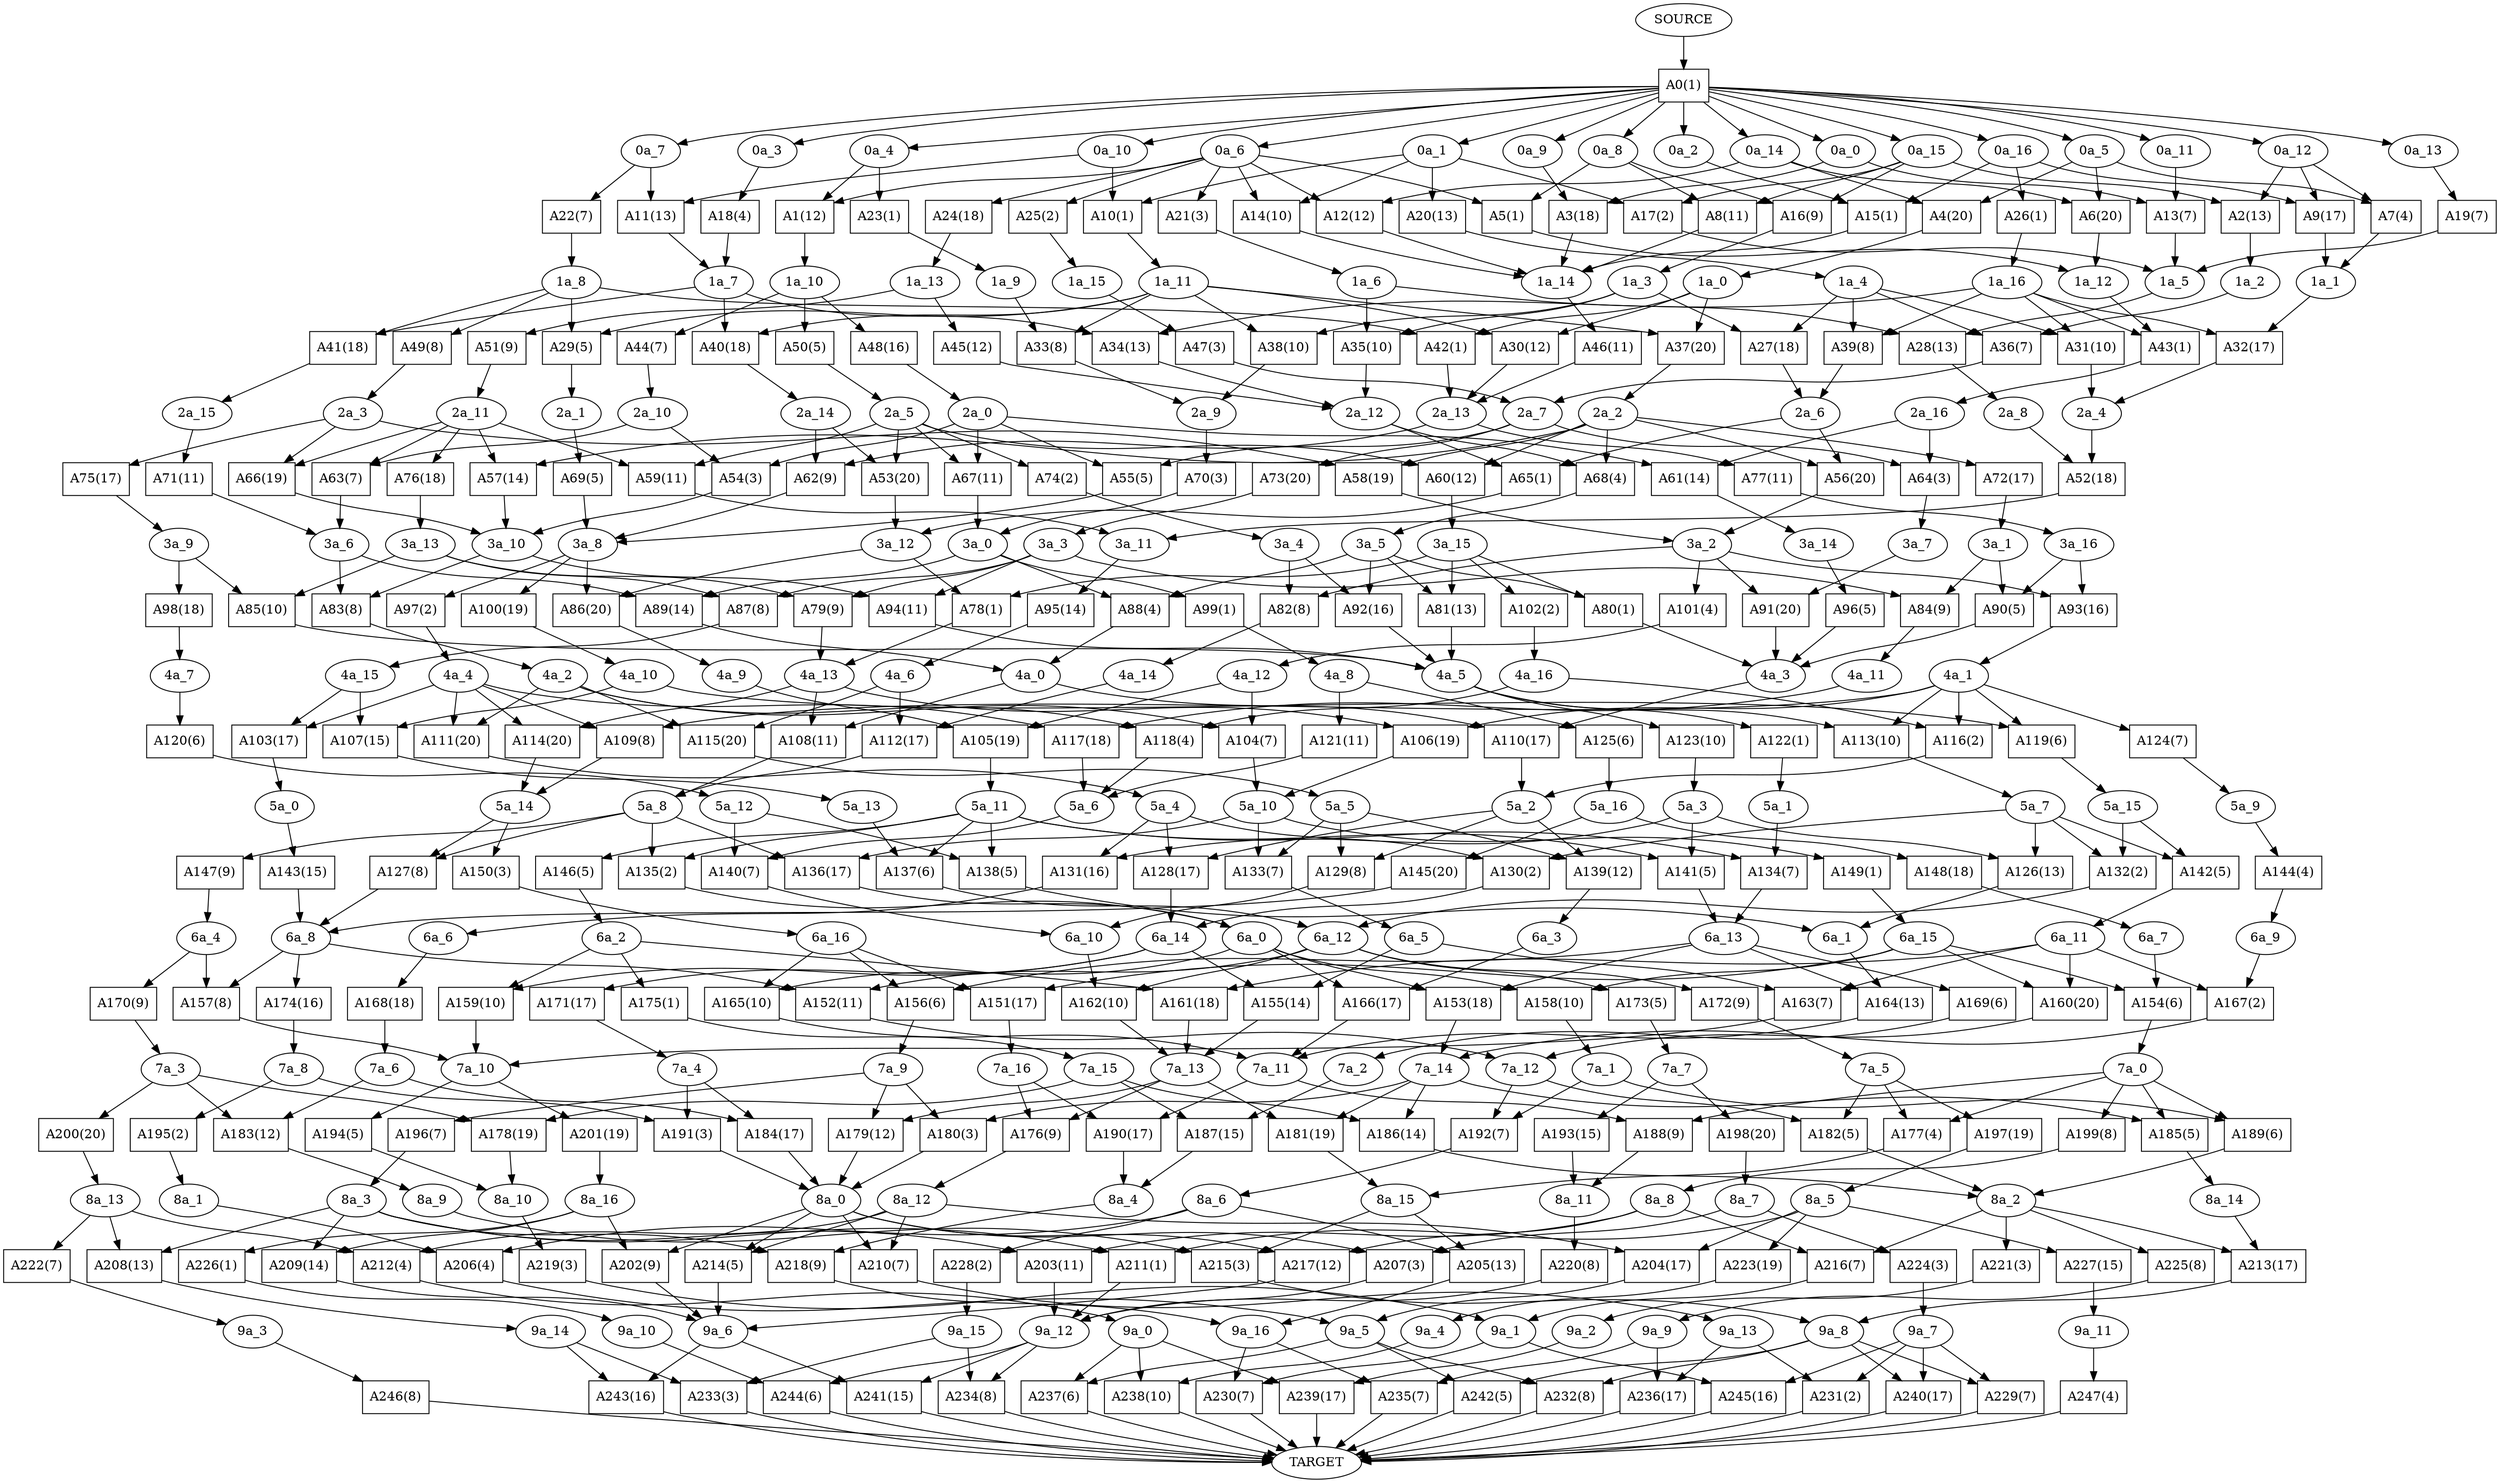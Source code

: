 digraph G { 
A0 [shape=box]; 
node_SOURCE -> A0; 
A0 -> node_0a_0; 
A0 -> node_0a_1; 
A0 -> node_0a_2; 
A0 -> node_0a_3; 
A0 -> node_0a_4; 
A0 -> node_0a_5; 
A0 -> node_0a_6; 
A0 -> node_0a_7; 
A0 -> node_0a_8; 
A0 -> node_0a_9; 
A0 -> node_0a_10; 
A0 -> node_0a_11; 
A0 -> node_0a_12; 
A0 -> node_0a_13; 
A0 -> node_0a_14; 
A0 -> node_0a_15; 
A0 -> node_0a_16; 
A1 [shape=box]; 
node_0a_6 -> A1; 
node_0a_4 -> A1; 
A1 -> node_1a_10; 
A2 [shape=box]; 
node_0a_15 -> A2; 
node_0a_12 -> A2; 
A2 -> node_1a_2; 
A3 [shape=box]; 
node_0a_9 -> A3; 
node_0a_0 -> A3; 
A3 -> node_1a_14; 
A4 [shape=box]; 
node_0a_14 -> A4; 
node_0a_5 -> A4; 
A4 -> node_1a_0; 
A5 [shape=box]; 
node_0a_6 -> A5; 
node_0a_8 -> A5; 
A5 -> node_1a_12; 
A6 [shape=box]; 
node_0a_5 -> A6; 
node_0a_14 -> A6; 
A6 -> node_1a_12; 
A7 [shape=box]; 
node_0a_12 -> A7; 
node_0a_5 -> A7; 
A7 -> node_1a_1; 
A8 [shape=box]; 
node_0a_15 -> A8; 
node_0a_8 -> A8; 
A8 -> node_1a_14; 
A9 [shape=box]; 
node_0a_16 -> A9; 
node_0a_12 -> A9; 
A9 -> node_1a_1; 
A10 [shape=box]; 
node_0a_1 -> A10; 
node_0a_10 -> A10; 
A10 -> node_1a_11; 
A11 [shape=box]; 
node_0a_10 -> A11; 
node_0a_7 -> A11; 
A11 -> node_1a_7; 
A12 [shape=box]; 
node_0a_6 -> A12; 
node_0a_14 -> A12; 
A12 -> node_1a_14; 
A13 [shape=box]; 
node_0a_11 -> A13; 
node_0a_0 -> A13; 
A13 -> node_1a_5; 
A14 [shape=box]; 
node_0a_6 -> A14; 
node_0a_1 -> A14; 
A14 -> node_1a_14; 
A15 [shape=box]; 
node_0a_16 -> A15; 
node_0a_2 -> A15; 
A15 -> node_1a_14; 
A16 [shape=box]; 
node_0a_15 -> A16; 
node_0a_8 -> A16; 
A16 -> node_1a_3; 
A17 [shape=box]; 
node_0a_15 -> A17; 
node_0a_1 -> A17; 
A17 -> node_1a_5; 
A18 [shape=box]; 
node_0a_3 -> A18; 
A18 -> node_1a_7; 
A19 [shape=box]; 
node_0a_13 -> A19; 
A19 -> node_1a_5; 
A20 [shape=box]; 
node_0a_1 -> A20; 
A20 -> node_1a_4; 
A21 [shape=box]; 
node_0a_6 -> A21; 
A21 -> node_1a_6; 
A22 [shape=box]; 
node_0a_7 -> A22; 
A22 -> node_1a_8; 
A23 [shape=box]; 
node_0a_4 -> A23; 
A23 -> node_1a_9; 
A24 [shape=box]; 
node_0a_6 -> A24; 
A24 -> node_1a_13; 
A25 [shape=box]; 
node_0a_6 -> A25; 
A25 -> node_1a_15; 
A26 [shape=box]; 
node_0a_16 -> A26; 
A26 -> node_1a_16; 
A27 [shape=box]; 
node_1a_3 -> A27; 
node_1a_4 -> A27; 
A27 -> node_2a_6; 
A28 [shape=box]; 
node_1a_5 -> A28; 
node_1a_6 -> A28; 
A28 -> node_2a_8; 
A29 [shape=box]; 
node_1a_8 -> A29; 
node_1a_11 -> A29; 
A29 -> node_2a_1; 
A30 [shape=box]; 
node_1a_11 -> A30; 
node_1a_0 -> A30; 
A30 -> node_2a_13; 
A31 [shape=box]; 
node_1a_4 -> A31; 
node_1a_16 -> A31; 
A31 -> node_2a_4; 
A32 [shape=box]; 
node_1a_16 -> A32; 
node_1a_1 -> A32; 
A32 -> node_2a_4; 
A33 [shape=box]; 
node_1a_9 -> A33; 
node_1a_11 -> A33; 
A33 -> node_2a_9; 
A34 [shape=box]; 
node_1a_16 -> A34; 
node_1a_7 -> A34; 
A34 -> node_2a_12; 
A35 [shape=box]; 
node_1a_6 -> A35; 
node_1a_3 -> A35; 
A35 -> node_2a_12; 
A36 [shape=box]; 
node_1a_4 -> A36; 
node_1a_2 -> A36; 
A36 -> node_2a_7; 
A37 [shape=box]; 
node_1a_0 -> A37; 
node_1a_11 -> A37; 
A37 -> node_2a_2; 
A38 [shape=box]; 
node_1a_3 -> A38; 
node_1a_11 -> A38; 
A38 -> node_2a_9; 
A39 [shape=box]; 
node_1a_16 -> A39; 
node_1a_4 -> A39; 
A39 -> node_2a_6; 
A40 [shape=box]; 
node_1a_11 -> A40; 
node_1a_7 -> A40; 
A40 -> node_2a_14; 
A41 [shape=box]; 
node_1a_7 -> A41; 
node_1a_8 -> A41; 
A41 -> node_2a_15; 
A42 [shape=box]; 
node_1a_0 -> A42; 
node_1a_8 -> A42; 
A42 -> node_2a_13; 
A43 [shape=box]; 
node_1a_12 -> A43; 
node_1a_16 -> A43; 
A43 -> node_2a_16; 
A44 [shape=box]; 
node_1a_10 -> A44; 
A44 -> node_2a_10; 
A45 [shape=box]; 
node_1a_13 -> A45; 
A45 -> node_2a_12; 
A46 [shape=box]; 
node_1a_14 -> A46; 
A46 -> node_2a_13; 
A47 [shape=box]; 
node_1a_15 -> A47; 
A47 -> node_2a_7; 
A48 [shape=box]; 
node_1a_10 -> A48; 
A48 -> node_2a_0; 
A49 [shape=box]; 
node_1a_8 -> A49; 
A49 -> node_2a_3; 
A50 [shape=box]; 
node_1a_10 -> A50; 
A50 -> node_2a_5; 
A51 [shape=box]; 
node_1a_13 -> A51; 
A51 -> node_2a_11; 
A52 [shape=box]; 
node_2a_8 -> A52; 
node_2a_4 -> A52; 
A52 -> node_3a_11; 
A53 [shape=box]; 
node_2a_14 -> A53; 
node_2a_5 -> A53; 
A53 -> node_3a_12; 
A54 [shape=box]; 
node_2a_10 -> A54; 
node_2a_0 -> A54; 
A54 -> node_3a_10; 
A55 [shape=box]; 
node_2a_0 -> A55; 
node_2a_7 -> A55; 
A55 -> node_3a_8; 
A56 [shape=box]; 
node_2a_6 -> A56; 
node_2a_2 -> A56; 
A56 -> node_3a_2; 
A57 [shape=box]; 
node_2a_2 -> A57; 
node_2a_11 -> A57; 
A57 -> node_3a_10; 
A58 [shape=box]; 
node_2a_3 -> A58; 
node_2a_2 -> A58; 
A58 -> node_3a_2; 
A59 [shape=box]; 
node_2a_5 -> A59; 
node_2a_11 -> A59; 
A59 -> node_3a_11; 
A60 [shape=box]; 
node_2a_5 -> A60; 
node_2a_2 -> A60; 
A60 -> node_3a_15; 
A61 [shape=box]; 
node_2a_0 -> A61; 
node_2a_16 -> A61; 
A61 -> node_3a_14; 
A62 [shape=box]; 
node_2a_13 -> A62; 
node_2a_14 -> A62; 
A62 -> node_3a_8; 
A63 [shape=box]; 
node_2a_11 -> A63; 
node_2a_10 -> A63; 
A63 -> node_3a_6; 
A64 [shape=box]; 
node_2a_16 -> A64; 
node_2a_7 -> A64; 
A64 -> node_3a_7; 
A65 [shape=box]; 
node_2a_12 -> A65; 
node_2a_6 -> A65; 
A65 -> node_3a_12; 
A66 [shape=box]; 
node_2a_3 -> A66; 
node_2a_11 -> A66; 
A66 -> node_3a_10; 
A67 [shape=box]; 
node_2a_5 -> A67; 
node_2a_0 -> A67; 
A67 -> node_3a_0; 
A68 [shape=box]; 
node_2a_2 -> A68; 
node_2a_12 -> A68; 
A68 -> node_3a_5; 
A69 [shape=box]; 
node_2a_1 -> A69; 
A69 -> node_3a_8; 
A70 [shape=box]; 
node_2a_9 -> A70; 
A70 -> node_3a_0; 
A71 [shape=box]; 
node_2a_15 -> A71; 
A71 -> node_3a_6; 
A72 [shape=box]; 
node_2a_2 -> A72; 
A72 -> node_3a_1; 
A73 [shape=box]; 
node_2a_7 -> A73; 
A73 -> node_3a_3; 
A74 [shape=box]; 
node_2a_5 -> A74; 
A74 -> node_3a_4; 
A75 [shape=box]; 
node_2a_3 -> A75; 
A75 -> node_3a_9; 
A76 [shape=box]; 
node_2a_11 -> A76; 
A76 -> node_3a_13; 
A77 [shape=box]; 
node_2a_13 -> A77; 
A77 -> node_3a_16; 
A78 [shape=box]; 
node_3a_12 -> A78; 
node_3a_15 -> A78; 
A78 -> node_4a_13; 
A79 [shape=box]; 
node_3a_3 -> A79; 
node_3a_13 -> A79; 
A79 -> node_4a_13; 
A80 [shape=box]; 
node_3a_5 -> A80; 
node_3a_15 -> A80; 
A80 -> node_4a_3; 
A81 [shape=box]; 
node_3a_5 -> A81; 
node_3a_15 -> A81; 
A81 -> node_4a_5; 
A82 [shape=box]; 
node_3a_4 -> A82; 
node_3a_2 -> A82; 
A82 -> node_4a_14; 
A83 [shape=box]; 
node_3a_6 -> A83; 
node_3a_10 -> A83; 
A83 -> node_4a_2; 
A84 [shape=box]; 
node_3a_3 -> A84; 
node_3a_1 -> A84; 
A84 -> node_4a_11; 
A85 [shape=box]; 
node_3a_9 -> A85; 
node_3a_13 -> A85; 
A85 -> node_4a_5; 
A86 [shape=box]; 
node_3a_8 -> A86; 
node_3a_12 -> A86; 
A86 -> node_4a_9; 
A87 [shape=box]; 
node_3a_3 -> A87; 
node_3a_13 -> A87; 
A87 -> node_4a_15; 
A88 [shape=box]; 
node_3a_5 -> A88; 
node_3a_0 -> A88; 
A88 -> node_4a_0; 
A89 [shape=box]; 
node_3a_0 -> A89; 
node_3a_6 -> A89; 
A89 -> node_4a_0; 
A90 [shape=box]; 
node_3a_16 -> A90; 
node_3a_1 -> A90; 
A90 -> node_4a_3; 
A91 [shape=box]; 
node_3a_7 -> A91; 
node_3a_2 -> A91; 
A91 -> node_4a_3; 
A92 [shape=box]; 
node_3a_4 -> A92; 
node_3a_5 -> A92; 
A92 -> node_4a_5; 
A93 [shape=box]; 
node_3a_2 -> A93; 
node_3a_16 -> A93; 
A93 -> node_4a_1; 
A94 [shape=box]; 
node_3a_10 -> A94; 
node_3a_3 -> A94; 
A94 -> node_4a_5; 
A95 [shape=box]; 
node_3a_11 -> A95; 
A95 -> node_4a_6; 
A96 [shape=box]; 
node_3a_14 -> A96; 
A96 -> node_4a_3; 
A97 [shape=box]; 
node_3a_8 -> A97; 
A97 -> node_4a_4; 
A98 [shape=box]; 
node_3a_9 -> A98; 
A98 -> node_4a_7; 
A99 [shape=box]; 
node_3a_0 -> A99; 
A99 -> node_4a_8; 
A100 [shape=box]; 
node_3a_8 -> A100; 
A100 -> node_4a_10; 
A101 [shape=box]; 
node_3a_2 -> A101; 
A101 -> node_4a_12; 
A102 [shape=box]; 
node_3a_15 -> A102; 
A102 -> node_4a_16; 
A103 [shape=box]; 
node_4a_15 -> A103; 
node_4a_4 -> A103; 
A103 -> node_5a_0; 
A104 [shape=box]; 
node_4a_2 -> A104; 
node_4a_12 -> A104; 
A104 -> node_5a_10; 
A105 [shape=box]; 
node_4a_12 -> A105; 
node_4a_9 -> A105; 
A105 -> node_5a_11; 
A106 [shape=box]; 
node_4a_1 -> A106; 
node_4a_13 -> A106; 
A106 -> node_5a_10; 
A107 [shape=box]; 
node_4a_15 -> A107; 
node_4a_10 -> A107; 
A107 -> node_5a_13; 
A108 [shape=box]; 
node_4a_0 -> A108; 
node_4a_13 -> A108; 
A108 -> node_5a_8; 
A109 [shape=box]; 
node_4a_1 -> A109; 
node_4a_4 -> A109; 
A109 -> node_5a_14; 
A110 [shape=box]; 
node_4a_3 -> A110; 
node_4a_0 -> A110; 
A110 -> node_5a_2; 
A111 [shape=box]; 
node_4a_2 -> A111; 
node_4a_4 -> A111; 
A111 -> node_5a_4; 
A112 [shape=box]; 
node_4a_6 -> A112; 
node_4a_14 -> A112; 
A112 -> node_5a_8; 
A113 [shape=box]; 
node_4a_5 -> A113; 
node_4a_1 -> A113; 
A113 -> node_5a_7; 
A114 [shape=box]; 
node_4a_4 -> A114; 
node_4a_13 -> A114; 
A114 -> node_5a_14; 
A115 [shape=box]; 
node_4a_2 -> A115; 
node_4a_6 -> A115; 
A115 -> node_5a_5; 
A116 [shape=box]; 
node_4a_16 -> A116; 
node_4a_1 -> A116; 
A116 -> node_5a_2; 
A117 [shape=box]; 
node_4a_11 -> A117; 
node_4a_4 -> A117; 
A117 -> node_5a_6; 
A118 [shape=box]; 
node_4a_2 -> A118; 
node_4a_16 -> A118; 
A118 -> node_5a_6; 
A119 [shape=box]; 
node_4a_1 -> A119; 
node_4a_10 -> A119; 
A119 -> node_5a_15; 
A120 [shape=box]; 
node_4a_7 -> A120; 
A120 -> node_5a_12; 
A121 [shape=box]; 
node_4a_8 -> A121; 
A121 -> node_5a_6; 
A122 [shape=box]; 
node_4a_5 -> A122; 
A122 -> node_5a_1; 
A123 [shape=box]; 
node_4a_5 -> A123; 
A123 -> node_5a_3; 
A124 [shape=box]; 
node_4a_1 -> A124; 
A124 -> node_5a_9; 
A125 [shape=box]; 
node_4a_8 -> A125; 
A125 -> node_5a_16; 
A126 [shape=box]; 
node_5a_7 -> A126; 
node_5a_3 -> A126; 
A126 -> node_6a_1; 
A127 [shape=box]; 
node_5a_8 -> A127; 
node_5a_14 -> A127; 
A127 -> node_6a_8; 
A128 [shape=box]; 
node_5a_4 -> A128; 
node_5a_2 -> A128; 
A128 -> node_6a_14; 
A129 [shape=box]; 
node_5a_5 -> A129; 
node_5a_2 -> A129; 
A129 -> node_6a_10; 
A130 [shape=box]; 
node_5a_4 -> A130; 
node_5a_7 -> A130; 
A130 -> node_6a_14; 
A131 [shape=box]; 
node_5a_4 -> A131; 
node_5a_3 -> A131; 
A131 -> node_6a_6; 
A132 [shape=box]; 
node_5a_7 -> A132; 
node_5a_15 -> A132; 
A132 -> node_6a_12; 
A133 [shape=box]; 
node_5a_10 -> A133; 
node_5a_5 -> A133; 
A133 -> node_6a_5; 
A134 [shape=box]; 
node_5a_11 -> A134; 
node_5a_1 -> A134; 
A134 -> node_6a_13; 
A135 [shape=box]; 
node_5a_8 -> A135; 
node_5a_11 -> A135; 
A135 -> node_6a_0; 
A136 [shape=box]; 
node_5a_8 -> A136; 
node_5a_10 -> A136; 
A136 -> node_6a_0; 
A137 [shape=box]; 
node_5a_13 -> A137; 
node_5a_11 -> A137; 
A137 -> node_6a_12; 
A138 [shape=box]; 
node_5a_11 -> A138; 
node_5a_12 -> A138; 
A138 -> node_6a_1; 
A139 [shape=box]; 
node_5a_5 -> A139; 
node_5a_2 -> A139; 
A139 -> node_6a_3; 
A140 [shape=box]; 
node_5a_6 -> A140; 
node_5a_12 -> A140; 
A140 -> node_6a_10; 
A141 [shape=box]; 
node_5a_3 -> A141; 
node_5a_11 -> A141; 
A141 -> node_6a_13; 
A142 [shape=box]; 
node_5a_15 -> A142; 
node_5a_7 -> A142; 
A142 -> node_6a_11; 
A143 [shape=box]; 
node_5a_0 -> A143; 
A143 -> node_6a_8; 
A144 [shape=box]; 
node_5a_9 -> A144; 
A144 -> node_6a_9; 
A145 [shape=box]; 
node_5a_16 -> A145; 
A145 -> node_6a_8; 
A146 [shape=box]; 
node_5a_11 -> A146; 
A146 -> node_6a_2; 
A147 [shape=box]; 
node_5a_8 -> A147; 
A147 -> node_6a_4; 
A148 [shape=box]; 
node_5a_16 -> A148; 
A148 -> node_6a_7; 
A149 [shape=box]; 
node_5a_10 -> A149; 
A149 -> node_6a_15; 
A150 [shape=box]; 
node_5a_14 -> A150; 
A150 -> node_6a_16; 
A151 [shape=box]; 
node_6a_15 -> A151; 
node_6a_16 -> A151; 
A151 -> node_7a_16; 
A152 [shape=box]; 
node_6a_8 -> A152; 
node_6a_12 -> A152; 
A152 -> node_7a_12; 
A153 [shape=box]; 
node_6a_13 -> A153; 
node_6a_0 -> A153; 
A153 -> node_7a_14; 
A154 [shape=box]; 
node_6a_7 -> A154; 
node_6a_15 -> A154; 
A154 -> node_7a_0; 
A155 [shape=box]; 
node_6a_14 -> A155; 
node_6a_5 -> A155; 
A155 -> node_7a_13; 
A156 [shape=box]; 
node_6a_16 -> A156; 
node_6a_13 -> A156; 
A156 -> node_7a_9; 
A157 [shape=box]; 
node_6a_4 -> A157; 
node_6a_8 -> A157; 
A157 -> node_7a_10; 
A158 [shape=box]; 
node_6a_15 -> A158; 
node_6a_0 -> A158; 
A158 -> node_7a_1; 
A159 [shape=box]; 
node_6a_14 -> A159; 
node_6a_2 -> A159; 
A159 -> node_7a_10; 
A160 [shape=box]; 
node_6a_15 -> A160; 
node_6a_11 -> A160; 
A160 -> node_7a_12; 
A161 [shape=box]; 
node_6a_2 -> A161; 
node_6a_11 -> A161; 
A161 -> node_7a_13; 
A162 [shape=box]; 
node_6a_12 -> A162; 
node_6a_10 -> A162; 
A162 -> node_7a_13; 
A163 [shape=box]; 
node_6a_5 -> A163; 
node_6a_11 -> A163; 
A163 -> node_7a_10; 
A164 [shape=box]; 
node_6a_13 -> A164; 
node_6a_1 -> A164; 
A164 -> node_7a_11; 
A165 [shape=box]; 
node_6a_16 -> A165; 
node_6a_0 -> A165; 
A165 -> node_7a_11; 
A166 [shape=box]; 
node_6a_3 -> A166; 
node_6a_0 -> A166; 
A166 -> node_7a_11; 
A167 [shape=box]; 
node_6a_9 -> A167; 
node_6a_11 -> A167; 
A167 -> node_7a_14; 
A168 [shape=box]; 
node_6a_6 -> A168; 
A168 -> node_7a_6; 
A169 [shape=box]; 
node_6a_13 -> A169; 
A169 -> node_7a_2; 
A170 [shape=box]; 
node_6a_4 -> A170; 
A170 -> node_7a_3; 
A171 [shape=box]; 
node_6a_14 -> A171; 
A171 -> node_7a_4; 
A172 [shape=box]; 
node_6a_12 -> A172; 
A172 -> node_7a_5; 
A173 [shape=box]; 
node_6a_12 -> A173; 
A173 -> node_7a_7; 
A174 [shape=box]; 
node_6a_8 -> A174; 
A174 -> node_7a_8; 
A175 [shape=box]; 
node_6a_2 -> A175; 
A175 -> node_7a_15; 
A176 [shape=box]; 
node_7a_13 -> A176; 
node_7a_16 -> A176; 
A176 -> node_8a_12; 
A177 [shape=box]; 
node_7a_5 -> A177; 
node_7a_0 -> A177; 
A177 -> node_8a_15; 
A178 [shape=box]; 
node_7a_15 -> A178; 
node_7a_3 -> A178; 
A178 -> node_8a_10; 
A179 [shape=box]; 
node_7a_9 -> A179; 
node_7a_13 -> A179; 
A179 -> node_8a_0; 
A180 [shape=box]; 
node_7a_14 -> A180; 
node_7a_9 -> A180; 
A180 -> node_8a_0; 
A181 [shape=box]; 
node_7a_14 -> A181; 
node_7a_13 -> A181; 
A181 -> node_8a_15; 
A182 [shape=box]; 
node_7a_5 -> A182; 
node_7a_12 -> A182; 
A182 -> node_8a_2; 
A183 [shape=box]; 
node_7a_6 -> A183; 
node_7a_3 -> A183; 
A183 -> node_8a_9; 
A184 [shape=box]; 
node_7a_4 -> A184; 
node_7a_6 -> A184; 
A184 -> node_8a_0; 
A185 [shape=box]; 
node_7a_14 -> A185; 
node_7a_0 -> A185; 
A185 -> node_8a_14; 
A186 [shape=box]; 
node_7a_14 -> A186; 
node_7a_15 -> A186; 
A186 -> node_8a_2; 
A187 [shape=box]; 
node_7a_2 -> A187; 
node_7a_15 -> A187; 
A187 -> node_8a_4; 
A188 [shape=box]; 
node_7a_0 -> A188; 
node_7a_11 -> A188; 
A188 -> node_8a_11; 
A189 [shape=box]; 
node_7a_1 -> A189; 
node_7a_0 -> A189; 
A189 -> node_8a_2; 
A190 [shape=box]; 
node_7a_11 -> A190; 
node_7a_16 -> A190; 
A190 -> node_8a_4; 
A191 [shape=box]; 
node_7a_4 -> A191; 
node_7a_8 -> A191; 
A191 -> node_8a_0; 
A192 [shape=box]; 
node_7a_1 -> A192; 
node_7a_12 -> A192; 
A192 -> node_8a_6; 
A193 [shape=box]; 
node_7a_7 -> A193; 
A193 -> node_8a_11; 
A194 [shape=box]; 
node_7a_10 -> A194; 
A194 -> node_8a_10; 
A195 [shape=box]; 
node_7a_8 -> A195; 
A195 -> node_8a_1; 
A196 [shape=box]; 
node_7a_9 -> A196; 
A196 -> node_8a_3; 
A197 [shape=box]; 
node_7a_5 -> A197; 
A197 -> node_8a_5; 
A198 [shape=box]; 
node_7a_7 -> A198; 
A198 -> node_8a_7; 
A199 [shape=box]; 
node_7a_0 -> A199; 
A199 -> node_8a_8; 
A200 [shape=box]; 
node_7a_3 -> A200; 
A200 -> node_8a_13; 
A201 [shape=box]; 
node_7a_10 -> A201; 
A201 -> node_8a_16; 
A202 [shape=box]; 
node_8a_16 -> A202; 
node_8a_0 -> A202; 
A202 -> node_9a_6; 
A203 [shape=box]; 
node_8a_3 -> A203; 
node_8a_8 -> A203; 
A203 -> node_9a_12; 
A204 [shape=box]; 
node_8a_5 -> A204; 
node_8a_12 -> A204; 
A204 -> node_9a_5; 
A205 [shape=box]; 
node_8a_6 -> A205; 
node_8a_15 -> A205; 
A205 -> node_9a_16; 
A206 [shape=box]; 
node_8a_1 -> A206; 
node_8a_6 -> A206; 
A206 -> node_9a_5; 
A207 [shape=box]; 
node_8a_7 -> A207; 
node_8a_0 -> A207; 
A207 -> node_9a_12; 
A208 [shape=box]; 
node_8a_13 -> A208; 
node_8a_3 -> A208; 
A208 -> node_9a_14; 
A209 [shape=box]; 
node_8a_16 -> A209; 
node_8a_3 -> A209; 
A209 -> node_9a_6; 
A210 [shape=box]; 
node_8a_12 -> A210; 
node_8a_0 -> A210; 
A210 -> node_9a_13; 
A211 [shape=box]; 
node_8a_5 -> A211; 
node_8a_3 -> A211; 
A211 -> node_9a_12; 
A212 [shape=box]; 
node_8a_13 -> A212; 
node_8a_12 -> A212; 
A212 -> node_9a_0; 
A213 [shape=box]; 
node_8a_14 -> A213; 
node_8a_2 -> A213; 
A213 -> node_9a_8; 
A214 [shape=box]; 
node_8a_12 -> A214; 
node_8a_0 -> A214; 
A214 -> node_9a_6; 
A215 [shape=box]; 
node_8a_9 -> A215; 
node_8a_15 -> A215; 
A215 -> node_9a_8; 
A216 [shape=box]; 
node_8a_2 -> A216; 
node_8a_8 -> A216; 
A216 -> node_9a_1; 
A217 [shape=box]; 
node_8a_0 -> A217; 
node_8a_8 -> A217; 
A217 -> node_9a_6; 
A218 [shape=box]; 
node_8a_3 -> A218; 
node_8a_4 -> A218; 
A218 -> node_9a_16; 
A219 [shape=box]; 
node_8a_10 -> A219; 
A219 -> node_9a_1; 
A220 [shape=box]; 
node_8a_11 -> A220; 
A220 -> node_9a_12; 
A221 [shape=box]; 
node_8a_2 -> A221; 
A221 -> node_9a_2; 
A222 [shape=box]; 
node_8a_13 -> A222; 
A222 -> node_9a_3; 
A223 [shape=box]; 
node_8a_5 -> A223; 
A223 -> node_9a_4; 
A224 [shape=box]; 
node_8a_7 -> A224; 
A224 -> node_9a_7; 
A225 [shape=box]; 
node_8a_2 -> A225; 
A225 -> node_9a_9; 
A226 [shape=box]; 
node_8a_16 -> A226; 
A226 -> node_9a_10; 
A227 [shape=box]; 
node_8a_5 -> A227; 
A227 -> node_9a_11; 
A228 [shape=box]; 
node_8a_6 -> A228; 
A228 -> node_9a_15; 
A229 [shape=box]; 
node_9a_7 -> A229; 
node_9a_8 -> A229; 
A229 -> node_TARGET; 
A230 [shape=box]; 
node_9a_1 -> A230; 
node_9a_16 -> A230; 
A230 -> node_TARGET; 
A231 [shape=box]; 
node_9a_13 -> A231; 
node_9a_7 -> A231; 
A231 -> node_TARGET; 
A232 [shape=box]; 
node_9a_5 -> A232; 
node_9a_8 -> A232; 
A232 -> node_TARGET; 
A233 [shape=box]; 
node_9a_15 -> A233; 
node_9a_14 -> A233; 
A233 -> node_TARGET; 
A234 [shape=box]; 
node_9a_12 -> A234; 
node_9a_15 -> A234; 
A234 -> node_TARGET; 
A235 [shape=box]; 
node_9a_16 -> A235; 
node_9a_9 -> A235; 
A235 -> node_TARGET; 
A236 [shape=box]; 
node_9a_13 -> A236; 
node_9a_9 -> A236; 
A236 -> node_TARGET; 
A237 [shape=box]; 
node_9a_0 -> A237; 
node_9a_5 -> A237; 
A237 -> node_TARGET; 
A238 [shape=box]; 
node_9a_4 -> A238; 
node_9a_0 -> A238; 
A238 -> node_TARGET; 
A239 [shape=box]; 
node_9a_0 -> A239; 
node_9a_2 -> A239; 
A239 -> node_TARGET; 
A240 [shape=box]; 
node_9a_8 -> A240; 
node_9a_7 -> A240; 
A240 -> node_TARGET; 
A241 [shape=box]; 
node_9a_6 -> A241; 
node_9a_12 -> A241; 
A241 -> node_TARGET; 
A242 [shape=box]; 
node_9a_8 -> A242; 
node_9a_5 -> A242; 
A242 -> node_TARGET; 
A243 [shape=box]; 
node_9a_14 -> A243; 
node_9a_6 -> A243; 
A243 -> node_TARGET; 
A244 [shape=box]; 
node_9a_12 -> A244; 
node_9a_10 -> A244; 
A244 -> node_TARGET; 
A245 [shape=box]; 
node_9a_1 -> A245; 
node_9a_7 -> A245; 
A245 -> node_TARGET; 
A246 [shape=box]; 
node_9a_3 -> A246; 
A246 -> node_TARGET; 
A247 [shape=box]; 
node_9a_11 -> A247; 
A247 -> node_TARGET; 
A0 [label="A0(1)"]; 
 A1 [label="A1(12)"]; 
 A2 [label="A2(13)"]; 
 A3 [label="A3(18)"]; 
 A4 [label="A4(20)"]; 
 A5 [label="A5(1)"]; 
 A6 [label="A6(20)"]; 
 A7 [label="A7(4)"]; 
 A8 [label="A8(11)"]; 
 A9 [label="A9(17)"]; 
 A10 [label="A10(1)"]; 
 A11 [label="A11(13)"]; 
 A12 [label="A12(12)"]; 
 A13 [label="A13(7)"]; 
 A14 [label="A14(10)"]; 
 A15 [label="A15(1)"]; 
 A16 [label="A16(9)"]; 
 A17 [label="A17(2)"]; 
 A18 [label="A18(4)"]; 
 A19 [label="A19(7)"]; 
 A20 [label="A20(13)"]; 
 A21 [label="A21(3)"]; 
 A22 [label="A22(7)"]; 
 A23 [label="A23(1)"]; 
 A24 [label="A24(18)"]; 
 A25 [label="A25(2)"]; 
 A26 [label="A26(1)"]; 
 A27 [label="A27(18)"]; 
 A28 [label="A28(13)"]; 
 A29 [label="A29(5)"]; 
 A30 [label="A30(12)"]; 
 A31 [label="A31(10)"]; 
 A32 [label="A32(17)"]; 
 A33 [label="A33(8)"]; 
 A34 [label="A34(13)"]; 
 A35 [label="A35(10)"]; 
 A36 [label="A36(7)"]; 
 A37 [label="A37(20)"]; 
 A38 [label="A38(10)"]; 
 A39 [label="A39(8)"]; 
 A40 [label="A40(18)"]; 
 A41 [label="A41(18)"]; 
 A42 [label="A42(1)"]; 
 A43 [label="A43(1)"]; 
 A44 [label="A44(7)"]; 
 A45 [label="A45(12)"]; 
 A46 [label="A46(11)"]; 
 A47 [label="A47(3)"]; 
 A48 [label="A48(16)"]; 
 A49 [label="A49(8)"]; 
 A50 [label="A50(5)"]; 
 A51 [label="A51(9)"]; 
 A52 [label="A52(18)"]; 
 A53 [label="A53(20)"]; 
 A54 [label="A54(3)"]; 
 A55 [label="A55(5)"]; 
 A56 [label="A56(20)"]; 
 A57 [label="A57(14)"]; 
 A58 [label="A58(19)"]; 
 A59 [label="A59(11)"]; 
 A60 [label="A60(12)"]; 
 A61 [label="A61(14)"]; 
 A62 [label="A62(9)"]; 
 A63 [label="A63(7)"]; 
 A64 [label="A64(3)"]; 
 A65 [label="A65(1)"]; 
 A66 [label="A66(19)"]; 
 A67 [label="A67(11)"]; 
 A68 [label="A68(4)"]; 
 A69 [label="A69(5)"]; 
 A70 [label="A70(3)"]; 
 A71 [label="A71(11)"]; 
 A72 [label="A72(17)"]; 
 A73 [label="A73(20)"]; 
 A74 [label="A74(2)"]; 
 A75 [label="A75(17)"]; 
 A76 [label="A76(18)"]; 
 A77 [label="A77(11)"]; 
 A78 [label="A78(1)"]; 
 A79 [label="A79(9)"]; 
 A80 [label="A80(1)"]; 
 A81 [label="A81(13)"]; 
 A82 [label="A82(8)"]; 
 A83 [label="A83(8)"]; 
 A84 [label="A84(9)"]; 
 A85 [label="A85(10)"]; 
 A86 [label="A86(20)"]; 
 A87 [label="A87(8)"]; 
 A88 [label="A88(4)"]; 
 A89 [label="A89(14)"]; 
 A90 [label="A90(5)"]; 
 A91 [label="A91(20)"]; 
 A92 [label="A92(16)"]; 
 A93 [label="A93(16)"]; 
 A94 [label="A94(11)"]; 
 A95 [label="A95(14)"]; 
 A96 [label="A96(5)"]; 
 A97 [label="A97(2)"]; 
 A98 [label="A98(18)"]; 
 A99 [label="A99(1)"]; 
 A100 [label="A100(19)"]; 
 A101 [label="A101(4)"]; 
 A102 [label="A102(2)"]; 
 A103 [label="A103(17)"]; 
 A104 [label="A104(7)"]; 
 A105 [label="A105(19)"]; 
 A106 [label="A106(19)"]; 
 A107 [label="A107(15)"]; 
 A108 [label="A108(11)"]; 
 A109 [label="A109(8)"]; 
 A110 [label="A110(17)"]; 
 A111 [label="A111(20)"]; 
 A112 [label="A112(17)"]; 
 A113 [label="A113(10)"]; 
 A114 [label="A114(20)"]; 
 A115 [label="A115(20)"]; 
 A116 [label="A116(2)"]; 
 A117 [label="A117(18)"]; 
 A118 [label="A118(4)"]; 
 A119 [label="A119(6)"]; 
 A120 [label="A120(6)"]; 
 A121 [label="A121(11)"]; 
 A122 [label="A122(1)"]; 
 A123 [label="A123(10)"]; 
 A124 [label="A124(7)"]; 
 A125 [label="A125(6)"]; 
 A126 [label="A126(13)"]; 
 A127 [label="A127(8)"]; 
 A128 [label="A128(17)"]; 
 A129 [label="A129(8)"]; 
 A130 [label="A130(2)"]; 
 A131 [label="A131(16)"]; 
 A132 [label="A132(2)"]; 
 A133 [label="A133(7)"]; 
 A134 [label="A134(7)"]; 
 A135 [label="A135(2)"]; 
 A136 [label="A136(17)"]; 
 A137 [label="A137(6)"]; 
 A138 [label="A138(5)"]; 
 A139 [label="A139(12)"]; 
 A140 [label="A140(7)"]; 
 A141 [label="A141(5)"]; 
 A142 [label="A142(5)"]; 
 A143 [label="A143(15)"]; 
 A144 [label="A144(4)"]; 
 A145 [label="A145(20)"]; 
 A146 [label="A146(5)"]; 
 A147 [label="A147(9)"]; 
 A148 [label="A148(18)"]; 
 A149 [label="A149(1)"]; 
 A150 [label="A150(3)"]; 
 A151 [label="A151(17)"]; 
 A152 [label="A152(11)"]; 
 A153 [label="A153(18)"]; 
 A154 [label="A154(6)"]; 
 A155 [label="A155(14)"]; 
 A156 [label="A156(6)"]; 
 A157 [label="A157(8)"]; 
 A158 [label="A158(10)"]; 
 A159 [label="A159(10)"]; 
 A160 [label="A160(20)"]; 
 A161 [label="A161(18)"]; 
 A162 [label="A162(10)"]; 
 A163 [label="A163(7)"]; 
 A164 [label="A164(13)"]; 
 A165 [label="A165(10)"]; 
 A166 [label="A166(17)"]; 
 A167 [label="A167(2)"]; 
 A168 [label="A168(18)"]; 
 A169 [label="A169(6)"]; 
 A170 [label="A170(9)"]; 
 A171 [label="A171(17)"]; 
 A172 [label="A172(9)"]; 
 A173 [label="A173(5)"]; 
 A174 [label="A174(16)"]; 
 A175 [label="A175(1)"]; 
 A176 [label="A176(9)"]; 
 A177 [label="A177(4)"]; 
 A178 [label="A178(19)"]; 
 A179 [label="A179(12)"]; 
 A180 [label="A180(3)"]; 
 A181 [label="A181(19)"]; 
 A182 [label="A182(5)"]; 
 A183 [label="A183(12)"]; 
 A184 [label="A184(17)"]; 
 A185 [label="A185(5)"]; 
 A186 [label="A186(14)"]; 
 A187 [label="A187(15)"]; 
 A188 [label="A188(9)"]; 
 A189 [label="A189(6)"]; 
 A190 [label="A190(17)"]; 
 A191 [label="A191(3)"]; 
 A192 [label="A192(7)"]; 
 A193 [label="A193(15)"]; 
 A194 [label="A194(5)"]; 
 A195 [label="A195(2)"]; 
 A196 [label="A196(7)"]; 
 A197 [label="A197(19)"]; 
 A198 [label="A198(20)"]; 
 A199 [label="A199(8)"]; 
 A200 [label="A200(20)"]; 
 A201 [label="A201(19)"]; 
 A202 [label="A202(9)"]; 
 A203 [label="A203(11)"]; 
 A204 [label="A204(17)"]; 
 A205 [label="A205(13)"]; 
 A206 [label="A206(4)"]; 
 A207 [label="A207(3)"]; 
 A208 [label="A208(13)"]; 
 A209 [label="A209(14)"]; 
 A210 [label="A210(7)"]; 
 A211 [label="A211(1)"]; 
 A212 [label="A212(4)"]; 
 A213 [label="A213(17)"]; 
 A214 [label="A214(5)"]; 
 A215 [label="A215(3)"]; 
 A216 [label="A216(7)"]; 
 A217 [label="A217(12)"]; 
 A218 [label="A218(9)"]; 
 A219 [label="A219(3)"]; 
 A220 [label="A220(8)"]; 
 A221 [label="A221(3)"]; 
 A222 [label="A222(7)"]; 
 A223 [label="A223(19)"]; 
 A224 [label="A224(3)"]; 
 A225 [label="A225(8)"]; 
 A226 [label="A226(1)"]; 
 A227 [label="A227(15)"]; 
 A228 [label="A228(2)"]; 
 A229 [label="A229(7)"]; 
 A230 [label="A230(7)"]; 
 A231 [label="A231(2)"]; 
 A232 [label="A232(8)"]; 
 A233 [label="A233(3)"]; 
 A234 [label="A234(8)"]; 
 A235 [label="A235(7)"]; 
 A236 [label="A236(17)"]; 
 A237 [label="A237(6)"]; 
 A238 [label="A238(10)"]; 
 A239 [label="A239(17)"]; 
 A240 [label="A240(17)"]; 
 A241 [label="A241(15)"]; 
 A242 [label="A242(5)"]; 
 A243 [label="A243(16)"]; 
 A244 [label="A244(6)"]; 
 A245 [label="A245(16)"]; 
 A246 [label="A246(8)"]; 
 A247 [label="A247(4)"]; 
 node_0a_0 [label="0a_0"]; 
 node_0a_1 [label="0a_1"]; 
 node_0a_2 [label="0a_2"]; 
 node_0a_3 [label="0a_3"]; 
 node_0a_4 [label="0a_4"]; 
 node_0a_5 [label="0a_5"]; 
 node_0a_6 [label="0a_6"]; 
 node_0a_7 [label="0a_7"]; 
 node_0a_8 [label="0a_8"]; 
 node_0a_9 [label="0a_9"]; 
 node_0a_10 [label="0a_10"]; 
 node_0a_11 [label="0a_11"]; 
 node_0a_12 [label="0a_12"]; 
 node_0a_13 [label="0a_13"]; 
 node_0a_14 [label="0a_14"]; 
 node_0a_15 [label="0a_15"]; 
 node_0a_16 [label="0a_16"]; 
 node_SOURCE [label="SOURCE"]; 
 node_1a_10 [label="1a_10"]; 
 node_1a_2 [label="1a_2"]; 
 node_1a_14 [label="1a_14"]; 
 node_1a_0 [label="1a_0"]; 
 node_1a_12 [label="1a_12"]; 
 node_1a_1 [label="1a_1"]; 
 node_1a_11 [label="1a_11"]; 
 node_1a_7 [label="1a_7"]; 
 node_1a_5 [label="1a_5"]; 
 node_1a_3 [label="1a_3"]; 
 node_1a_4 [label="1a_4"]; 
 node_1a_6 [label="1a_6"]; 
 node_1a_8 [label="1a_8"]; 
 node_1a_9 [label="1a_9"]; 
 node_1a_13 [label="1a_13"]; 
 node_1a_15 [label="1a_15"]; 
 node_1a_16 [label="1a_16"]; 
 node_2a_6 [label="2a_6"]; 
 node_2a_8 [label="2a_8"]; 
 node_2a_1 [label="2a_1"]; 
 node_2a_13 [label="2a_13"]; 
 node_2a_4 [label="2a_4"]; 
 node_2a_9 [label="2a_9"]; 
 node_2a_12 [label="2a_12"]; 
 node_2a_7 [label="2a_7"]; 
 node_2a_2 [label="2a_2"]; 
 node_2a_14 [label="2a_14"]; 
 node_2a_15 [label="2a_15"]; 
 node_2a_16 [label="2a_16"]; 
 node_2a_10 [label="2a_10"]; 
 node_2a_0 [label="2a_0"]; 
 node_2a_3 [label="2a_3"]; 
 node_2a_5 [label="2a_5"]; 
 node_2a_11 [label="2a_11"]; 
 node_3a_11 [label="3a_11"]; 
 node_3a_12 [label="3a_12"]; 
 node_3a_10 [label="3a_10"]; 
 node_3a_8 [label="3a_8"]; 
 node_3a_2 [label="3a_2"]; 
 node_3a_15 [label="3a_15"]; 
 node_3a_14 [label="3a_14"]; 
 node_3a_6 [label="3a_6"]; 
 node_3a_7 [label="3a_7"]; 
 node_3a_0 [label="3a_0"]; 
 node_3a_5 [label="3a_5"]; 
 node_3a_1 [label="3a_1"]; 
 node_3a_3 [label="3a_3"]; 
 node_3a_4 [label="3a_4"]; 
 node_3a_9 [label="3a_9"]; 
 node_3a_13 [label="3a_13"]; 
 node_3a_16 [label="3a_16"]; 
 node_4a_13 [label="4a_13"]; 
 node_4a_3 [label="4a_3"]; 
 node_4a_5 [label="4a_5"]; 
 node_4a_14 [label="4a_14"]; 
 node_4a_2 [label="4a_2"]; 
 node_4a_11 [label="4a_11"]; 
 node_4a_9 [label="4a_9"]; 
 node_4a_15 [label="4a_15"]; 
 node_4a_0 [label="4a_0"]; 
 node_4a_1 [label="4a_1"]; 
 node_4a_6 [label="4a_6"]; 
 node_4a_4 [label="4a_4"]; 
 node_4a_7 [label="4a_7"]; 
 node_4a_8 [label="4a_8"]; 
 node_4a_10 [label="4a_10"]; 
 node_4a_12 [label="4a_12"]; 
 node_4a_16 [label="4a_16"]; 
 node_5a_0 [label="5a_0"]; 
 node_5a_10 [label="5a_10"]; 
 node_5a_11 [label="5a_11"]; 
 node_5a_13 [label="5a_13"]; 
 node_5a_8 [label="5a_8"]; 
 node_5a_14 [label="5a_14"]; 
 node_5a_2 [label="5a_2"]; 
 node_5a_4 [label="5a_4"]; 
 node_5a_7 [label="5a_7"]; 
 node_5a_5 [label="5a_5"]; 
 node_5a_6 [label="5a_6"]; 
 node_5a_15 [label="5a_15"]; 
 node_5a_12 [label="5a_12"]; 
 node_5a_1 [label="5a_1"]; 
 node_5a_3 [label="5a_3"]; 
 node_5a_9 [label="5a_9"]; 
 node_5a_16 [label="5a_16"]; 
 node_6a_1 [label="6a_1"]; 
 node_6a_8 [label="6a_8"]; 
 node_6a_14 [label="6a_14"]; 
 node_6a_10 [label="6a_10"]; 
 node_6a_6 [label="6a_6"]; 
 node_6a_12 [label="6a_12"]; 
 node_6a_5 [label="6a_5"]; 
 node_6a_13 [label="6a_13"]; 
 node_6a_0 [label="6a_0"]; 
 node_6a_3 [label="6a_3"]; 
 node_6a_11 [label="6a_11"]; 
 node_6a_9 [label="6a_9"]; 
 node_6a_2 [label="6a_2"]; 
 node_6a_4 [label="6a_4"]; 
 node_6a_7 [label="6a_7"]; 
 node_6a_15 [label="6a_15"]; 
 node_6a_16 [label="6a_16"]; 
 node_7a_16 [label="7a_16"]; 
 node_7a_12 [label="7a_12"]; 
 node_7a_14 [label="7a_14"]; 
 node_7a_0 [label="7a_0"]; 
 node_7a_13 [label="7a_13"]; 
 node_7a_9 [label="7a_9"]; 
 node_7a_10 [label="7a_10"]; 
 node_7a_1 [label="7a_1"]; 
 node_7a_11 [label="7a_11"]; 
 node_7a_6 [label="7a_6"]; 
 node_7a_2 [label="7a_2"]; 
 node_7a_3 [label="7a_3"]; 
 node_7a_4 [label="7a_4"]; 
 node_7a_5 [label="7a_5"]; 
 node_7a_7 [label="7a_7"]; 
 node_7a_8 [label="7a_8"]; 
 node_7a_15 [label="7a_15"]; 
 node_8a_12 [label="8a_12"]; 
 node_8a_15 [label="8a_15"]; 
 node_8a_10 [label="8a_10"]; 
 node_8a_0 [label="8a_0"]; 
 node_8a_2 [label="8a_2"]; 
 node_8a_9 [label="8a_9"]; 
 node_8a_14 [label="8a_14"]; 
 node_8a_4 [label="8a_4"]; 
 node_8a_11 [label="8a_11"]; 
 node_8a_6 [label="8a_6"]; 
 node_8a_1 [label="8a_1"]; 
 node_8a_3 [label="8a_3"]; 
 node_8a_5 [label="8a_5"]; 
 node_8a_7 [label="8a_7"]; 
 node_8a_8 [label="8a_8"]; 
 node_8a_13 [label="8a_13"]; 
 node_8a_16 [label="8a_16"]; 
 node_9a_6 [label="9a_6"]; 
 node_9a_12 [label="9a_12"]; 
 node_9a_5 [label="9a_5"]; 
 node_9a_16 [label="9a_16"]; 
 node_9a_14 [label="9a_14"]; 
 node_9a_13 [label="9a_13"]; 
 node_9a_0 [label="9a_0"]; 
 node_9a_8 [label="9a_8"]; 
 node_9a_1 [label="9a_1"]; 
 node_9a_2 [label="9a_2"]; 
 node_9a_3 [label="9a_3"]; 
 node_9a_4 [label="9a_4"]; 
 node_9a_7 [label="9a_7"]; 
 node_9a_9 [label="9a_9"]; 
 node_9a_10 [label="9a_10"]; 
 node_9a_11 [label="9a_11"]; 
 node_9a_15 [label="9a_15"]; 
 node_TARGET [label="TARGET"]; 
 }